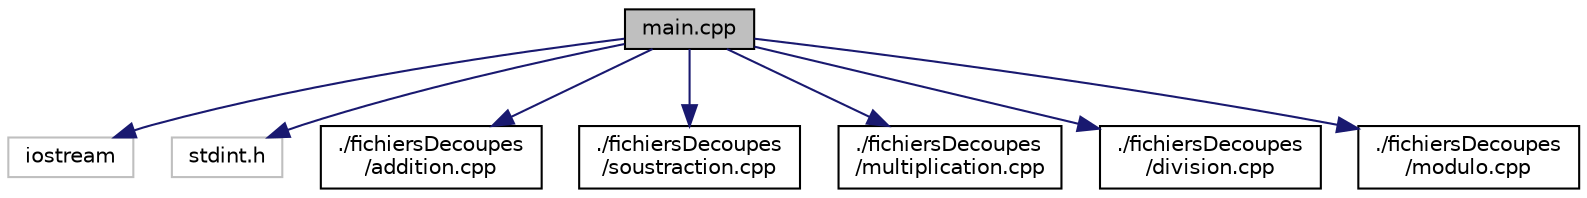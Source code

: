 digraph "main.cpp"
{
  edge [fontname="Helvetica",fontsize="10",labelfontname="Helvetica",labelfontsize="10"];
  node [fontname="Helvetica",fontsize="10",shape=record];
  Node1 [label="main.cpp",height=0.2,width=0.4,color="black", fillcolor="grey75", style="filled" fontcolor="black"];
  Node1 -> Node2 [color="midnightblue",fontsize="10",style="solid",fontname="Helvetica"];
  Node2 [label="iostream",height=0.2,width=0.4,color="grey75", fillcolor="white", style="filled"];
  Node1 -> Node3 [color="midnightblue",fontsize="10",style="solid",fontname="Helvetica"];
  Node3 [label="stdint.h",height=0.2,width=0.4,color="grey75", fillcolor="white", style="filled"];
  Node1 -> Node4 [color="midnightblue",fontsize="10",style="solid",fontname="Helvetica"];
  Node4 [label="./fichiersDecoupes\l/addition.cpp",height=0.2,width=0.4,color="black", fillcolor="white", style="filled",URL="$addition_8cpp.html"];
  Node1 -> Node5 [color="midnightblue",fontsize="10",style="solid",fontname="Helvetica"];
  Node5 [label="./fichiersDecoupes\l/soustraction.cpp",height=0.2,width=0.4,color="black", fillcolor="white", style="filled",URL="$soustraction_8cpp.html"];
  Node1 -> Node6 [color="midnightblue",fontsize="10",style="solid",fontname="Helvetica"];
  Node6 [label="./fichiersDecoupes\l/multiplication.cpp",height=0.2,width=0.4,color="black", fillcolor="white", style="filled",URL="$multiplication_8cpp.html"];
  Node1 -> Node7 [color="midnightblue",fontsize="10",style="solid",fontname="Helvetica"];
  Node7 [label="./fichiersDecoupes\l/division.cpp",height=0.2,width=0.4,color="black", fillcolor="white", style="filled",URL="$division_8cpp.html"];
  Node1 -> Node8 [color="midnightblue",fontsize="10",style="solid",fontname="Helvetica"];
  Node8 [label="./fichiersDecoupes\l/modulo.cpp",height=0.2,width=0.4,color="black", fillcolor="white", style="filled",URL="$modulo_8cpp.html"];
}
